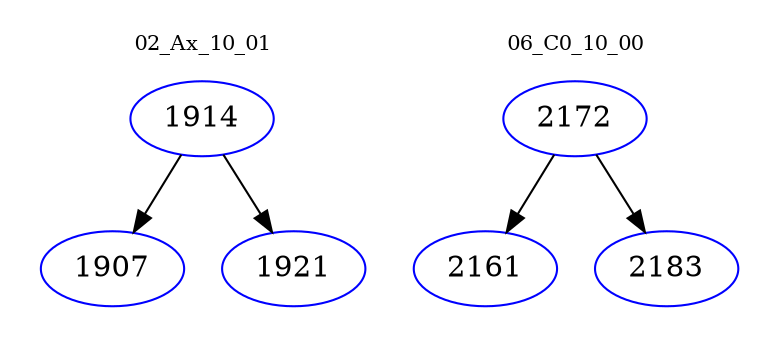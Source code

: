 digraph{
subgraph cluster_0 {
color = white
label = "02_Ax_10_01";
fontsize=10;
T0_1914 [label="1914", color="blue"]
T0_1914 -> T0_1907 [color="black"]
T0_1907 [label="1907", color="blue"]
T0_1914 -> T0_1921 [color="black"]
T0_1921 [label="1921", color="blue"]
}
subgraph cluster_1 {
color = white
label = "06_C0_10_00";
fontsize=10;
T1_2172 [label="2172", color="blue"]
T1_2172 -> T1_2161 [color="black"]
T1_2161 [label="2161", color="blue"]
T1_2172 -> T1_2183 [color="black"]
T1_2183 [label="2183", color="blue"]
}
}
